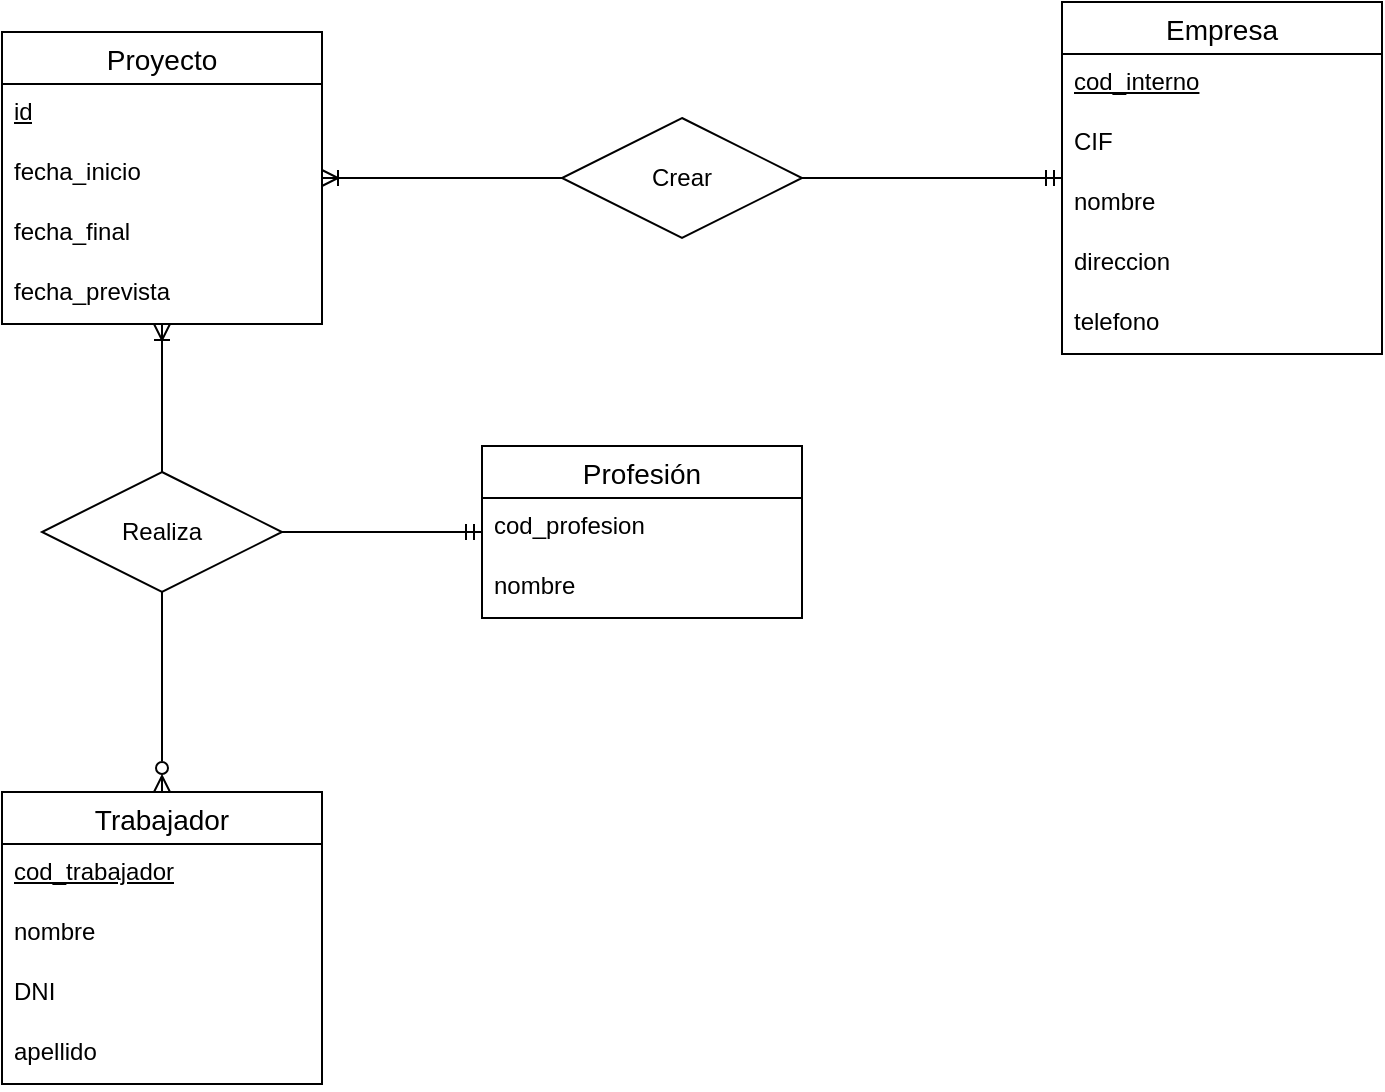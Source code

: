 <mxfile version="22.0.4" type="github">
  <diagram name="Página-1" id="JHmkv3kckkZ9OcQ7Dxxi">
    <mxGraphModel dx="1430" dy="818" grid="1" gridSize="10" guides="1" tooltips="1" connect="1" arrows="1" fold="1" page="1" pageScale="1" pageWidth="827" pageHeight="1169" math="0" shadow="0">
      <root>
        <mxCell id="0" />
        <mxCell id="1" parent="0" />
        <mxCell id="evYnOkPTChKPRlf0-Ylp-1" value="Proyecto" style="swimlane;fontStyle=0;childLayout=stackLayout;horizontal=1;startSize=26;horizontalStack=0;resizeParent=1;resizeParentMax=0;resizeLast=0;collapsible=1;marginBottom=0;align=center;fontSize=14;" vertex="1" parent="1">
          <mxGeometry x="120" y="180" width="160" height="146" as="geometry" />
        </mxCell>
        <mxCell id="evYnOkPTChKPRlf0-Ylp-22" value="&lt;u&gt;id&lt;/u&gt;" style="text;strokeColor=none;fillColor=none;spacingLeft=4;spacingRight=4;overflow=hidden;rotatable=0;points=[[0,0.5],[1,0.5]];portConstraint=eastwest;fontSize=12;whiteSpace=wrap;html=1;" vertex="1" parent="evYnOkPTChKPRlf0-Ylp-1">
          <mxGeometry y="26" width="160" height="30" as="geometry" />
        </mxCell>
        <mxCell id="evYnOkPTChKPRlf0-Ylp-2" value="fecha_inicio" style="text;strokeColor=none;fillColor=none;spacingLeft=4;spacingRight=4;overflow=hidden;rotatable=0;points=[[0,0.5],[1,0.5]];portConstraint=eastwest;fontSize=12;whiteSpace=wrap;html=1;" vertex="1" parent="evYnOkPTChKPRlf0-Ylp-1">
          <mxGeometry y="56" width="160" height="30" as="geometry" />
        </mxCell>
        <mxCell id="evYnOkPTChKPRlf0-Ylp-3" value="fecha_final" style="text;strokeColor=none;fillColor=none;spacingLeft=4;spacingRight=4;overflow=hidden;rotatable=0;points=[[0,0.5],[1,0.5]];portConstraint=eastwest;fontSize=12;whiteSpace=wrap;html=1;" vertex="1" parent="evYnOkPTChKPRlf0-Ylp-1">
          <mxGeometry y="86" width="160" height="30" as="geometry" />
        </mxCell>
        <mxCell id="evYnOkPTChKPRlf0-Ylp-4" value="fecha_prevista" style="text;strokeColor=none;fillColor=none;spacingLeft=4;spacingRight=4;overflow=hidden;rotatable=0;points=[[0,0.5],[1,0.5]];portConstraint=eastwest;fontSize=12;whiteSpace=wrap;html=1;" vertex="1" parent="evYnOkPTChKPRlf0-Ylp-1">
          <mxGeometry y="116" width="160" height="30" as="geometry" />
        </mxCell>
        <mxCell id="evYnOkPTChKPRlf0-Ylp-5" value="Empresa" style="swimlane;fontStyle=0;childLayout=stackLayout;horizontal=1;startSize=26;horizontalStack=0;resizeParent=1;resizeParentMax=0;resizeLast=0;collapsible=1;marginBottom=0;align=center;fontSize=14;" vertex="1" parent="1">
          <mxGeometry x="650" y="165" width="160" height="176" as="geometry" />
        </mxCell>
        <mxCell id="evYnOkPTChKPRlf0-Ylp-18" value="&lt;u&gt;cod_interno&lt;/u&gt;" style="text;strokeColor=none;fillColor=none;spacingLeft=4;spacingRight=4;overflow=hidden;rotatable=0;points=[[0,0.5],[1,0.5]];portConstraint=eastwest;fontSize=12;whiteSpace=wrap;html=1;" vertex="1" parent="evYnOkPTChKPRlf0-Ylp-5">
          <mxGeometry y="26" width="160" height="30" as="geometry" />
        </mxCell>
        <mxCell id="evYnOkPTChKPRlf0-Ylp-7" value="CIF" style="text;strokeColor=none;fillColor=none;spacingLeft=4;spacingRight=4;overflow=hidden;rotatable=0;points=[[0,0.5],[1,0.5]];portConstraint=eastwest;fontSize=12;whiteSpace=wrap;html=1;" vertex="1" parent="evYnOkPTChKPRlf0-Ylp-5">
          <mxGeometry y="56" width="160" height="30" as="geometry" />
        </mxCell>
        <mxCell id="evYnOkPTChKPRlf0-Ylp-6" value="nombre" style="text;strokeColor=none;fillColor=none;spacingLeft=4;spacingRight=4;overflow=hidden;rotatable=0;points=[[0,0.5],[1,0.5]];portConstraint=eastwest;fontSize=12;whiteSpace=wrap;html=1;" vertex="1" parent="evYnOkPTChKPRlf0-Ylp-5">
          <mxGeometry y="86" width="160" height="30" as="geometry" />
        </mxCell>
        <mxCell id="evYnOkPTChKPRlf0-Ylp-17" value="direccion" style="text;strokeColor=none;fillColor=none;spacingLeft=4;spacingRight=4;overflow=hidden;rotatable=0;points=[[0,0.5],[1,0.5]];portConstraint=eastwest;fontSize=12;whiteSpace=wrap;html=1;" vertex="1" parent="evYnOkPTChKPRlf0-Ylp-5">
          <mxGeometry y="116" width="160" height="30" as="geometry" />
        </mxCell>
        <mxCell id="evYnOkPTChKPRlf0-Ylp-8" value="telefono" style="text;strokeColor=none;fillColor=none;spacingLeft=4;spacingRight=4;overflow=hidden;rotatable=0;points=[[0,0.5],[1,0.5]];portConstraint=eastwest;fontSize=12;whiteSpace=wrap;html=1;" vertex="1" parent="evYnOkPTChKPRlf0-Ylp-5">
          <mxGeometry y="146" width="160" height="30" as="geometry" />
        </mxCell>
        <mxCell id="evYnOkPTChKPRlf0-Ylp-9" value="Trabajador" style="swimlane;fontStyle=0;childLayout=stackLayout;horizontal=1;startSize=26;horizontalStack=0;resizeParent=1;resizeParentMax=0;resizeLast=0;collapsible=1;marginBottom=0;align=center;fontSize=14;" vertex="1" parent="1">
          <mxGeometry x="120" y="560" width="160" height="146" as="geometry" />
        </mxCell>
        <mxCell id="evYnOkPTChKPRlf0-Ylp-20" value="&lt;u&gt;cod_trabajador&lt;/u&gt;" style="text;strokeColor=none;fillColor=none;spacingLeft=4;spacingRight=4;overflow=hidden;rotatable=0;points=[[0,0.5],[1,0.5]];portConstraint=eastwest;fontSize=12;whiteSpace=wrap;html=1;" vertex="1" parent="evYnOkPTChKPRlf0-Ylp-9">
          <mxGeometry y="26" width="160" height="30" as="geometry" />
        </mxCell>
        <mxCell id="evYnOkPTChKPRlf0-Ylp-10" value="nombre" style="text;strokeColor=none;fillColor=none;spacingLeft=4;spacingRight=4;overflow=hidden;rotatable=0;points=[[0,0.5],[1,0.5]];portConstraint=eastwest;fontSize=12;whiteSpace=wrap;html=1;" vertex="1" parent="evYnOkPTChKPRlf0-Ylp-9">
          <mxGeometry y="56" width="160" height="30" as="geometry" />
        </mxCell>
        <mxCell id="evYnOkPTChKPRlf0-Ylp-11" value="DNI" style="text;strokeColor=none;fillColor=none;spacingLeft=4;spacingRight=4;overflow=hidden;rotatable=0;points=[[0,0.5],[1,0.5]];portConstraint=eastwest;fontSize=12;whiteSpace=wrap;html=1;" vertex="1" parent="evYnOkPTChKPRlf0-Ylp-9">
          <mxGeometry y="86" width="160" height="30" as="geometry" />
        </mxCell>
        <mxCell id="evYnOkPTChKPRlf0-Ylp-19" value="apellido" style="text;strokeColor=none;fillColor=none;spacingLeft=4;spacingRight=4;overflow=hidden;rotatable=0;points=[[0,0.5],[1,0.5]];portConstraint=eastwest;fontSize=12;whiteSpace=wrap;html=1;" vertex="1" parent="evYnOkPTChKPRlf0-Ylp-9">
          <mxGeometry y="116" width="160" height="30" as="geometry" />
        </mxCell>
        <mxCell id="evYnOkPTChKPRlf0-Ylp-29" style="edgeStyle=orthogonalEdgeStyle;rounded=0;orthogonalLoop=1;jettySize=auto;html=1;exitX=0;exitY=0.5;exitDx=0;exitDy=0;endArrow=ERoneToMany;endFill=0;" edge="1" parent="1" source="evYnOkPTChKPRlf0-Ylp-23" target="evYnOkPTChKPRlf0-Ylp-1">
          <mxGeometry relative="1" as="geometry" />
        </mxCell>
        <mxCell id="evYnOkPTChKPRlf0-Ylp-30" style="edgeStyle=orthogonalEdgeStyle;rounded=0;orthogonalLoop=1;jettySize=auto;html=1;exitX=1;exitY=0.5;exitDx=0;exitDy=0;endArrow=ERmandOne;endFill=0;" edge="1" parent="1" source="evYnOkPTChKPRlf0-Ylp-23" target="evYnOkPTChKPRlf0-Ylp-5">
          <mxGeometry relative="1" as="geometry" />
        </mxCell>
        <mxCell id="evYnOkPTChKPRlf0-Ylp-23" value="Crear" style="shape=rhombus;perimeter=rhombusPerimeter;whiteSpace=wrap;html=1;align=center;" vertex="1" parent="1">
          <mxGeometry x="400" y="223" width="120" height="60" as="geometry" />
        </mxCell>
        <mxCell id="evYnOkPTChKPRlf0-Ylp-26" style="edgeStyle=orthogonalEdgeStyle;rounded=0;orthogonalLoop=1;jettySize=auto;html=1;exitX=0.5;exitY=0;exitDx=0;exitDy=0;endArrow=ERoneToMany;endFill=0;" edge="1" parent="1" source="evYnOkPTChKPRlf0-Ylp-24" target="evYnOkPTChKPRlf0-Ylp-1">
          <mxGeometry relative="1" as="geometry" />
        </mxCell>
        <mxCell id="evYnOkPTChKPRlf0-Ylp-27" style="edgeStyle=orthogonalEdgeStyle;rounded=0;orthogonalLoop=1;jettySize=auto;html=1;exitX=0.5;exitY=1;exitDx=0;exitDy=0;endArrow=ERzeroToMany;endFill=0;" edge="1" parent="1" source="evYnOkPTChKPRlf0-Ylp-24" target="evYnOkPTChKPRlf0-Ylp-9">
          <mxGeometry relative="1" as="geometry" />
        </mxCell>
        <mxCell id="evYnOkPTChKPRlf0-Ylp-38" style="edgeStyle=orthogonalEdgeStyle;rounded=0;orthogonalLoop=1;jettySize=auto;html=1;exitX=1;exitY=0.5;exitDx=0;exitDy=0;endArrow=ERmandOne;endFill=0;" edge="1" parent="1" source="evYnOkPTChKPRlf0-Ylp-24" target="evYnOkPTChKPRlf0-Ylp-32">
          <mxGeometry relative="1" as="geometry" />
        </mxCell>
        <mxCell id="evYnOkPTChKPRlf0-Ylp-24" value="Realiza" style="shape=rhombus;perimeter=rhombusPerimeter;whiteSpace=wrap;html=1;align=center;" vertex="1" parent="1">
          <mxGeometry x="140" y="400" width="120" height="60" as="geometry" />
        </mxCell>
        <mxCell id="evYnOkPTChKPRlf0-Ylp-32" value="Profesión" style="swimlane;fontStyle=0;childLayout=stackLayout;horizontal=1;startSize=26;horizontalStack=0;resizeParent=1;resizeParentMax=0;resizeLast=0;collapsible=1;marginBottom=0;align=center;fontSize=14;" vertex="1" parent="1">
          <mxGeometry x="360" y="387" width="160" height="86" as="geometry" />
        </mxCell>
        <mxCell id="evYnOkPTChKPRlf0-Ylp-34" value="cod_profesion" style="text;strokeColor=none;fillColor=none;spacingLeft=4;spacingRight=4;overflow=hidden;rotatable=0;points=[[0,0.5],[1,0.5]];portConstraint=eastwest;fontSize=12;whiteSpace=wrap;html=1;" vertex="1" parent="evYnOkPTChKPRlf0-Ylp-32">
          <mxGeometry y="26" width="160" height="30" as="geometry" />
        </mxCell>
        <mxCell id="evYnOkPTChKPRlf0-Ylp-33" value="nombre" style="text;strokeColor=none;fillColor=none;spacingLeft=4;spacingRight=4;overflow=hidden;rotatable=0;points=[[0,0.5],[1,0.5]];portConstraint=eastwest;fontSize=12;whiteSpace=wrap;html=1;" vertex="1" parent="evYnOkPTChKPRlf0-Ylp-32">
          <mxGeometry y="56" width="160" height="30" as="geometry" />
        </mxCell>
      </root>
    </mxGraphModel>
  </diagram>
</mxfile>
